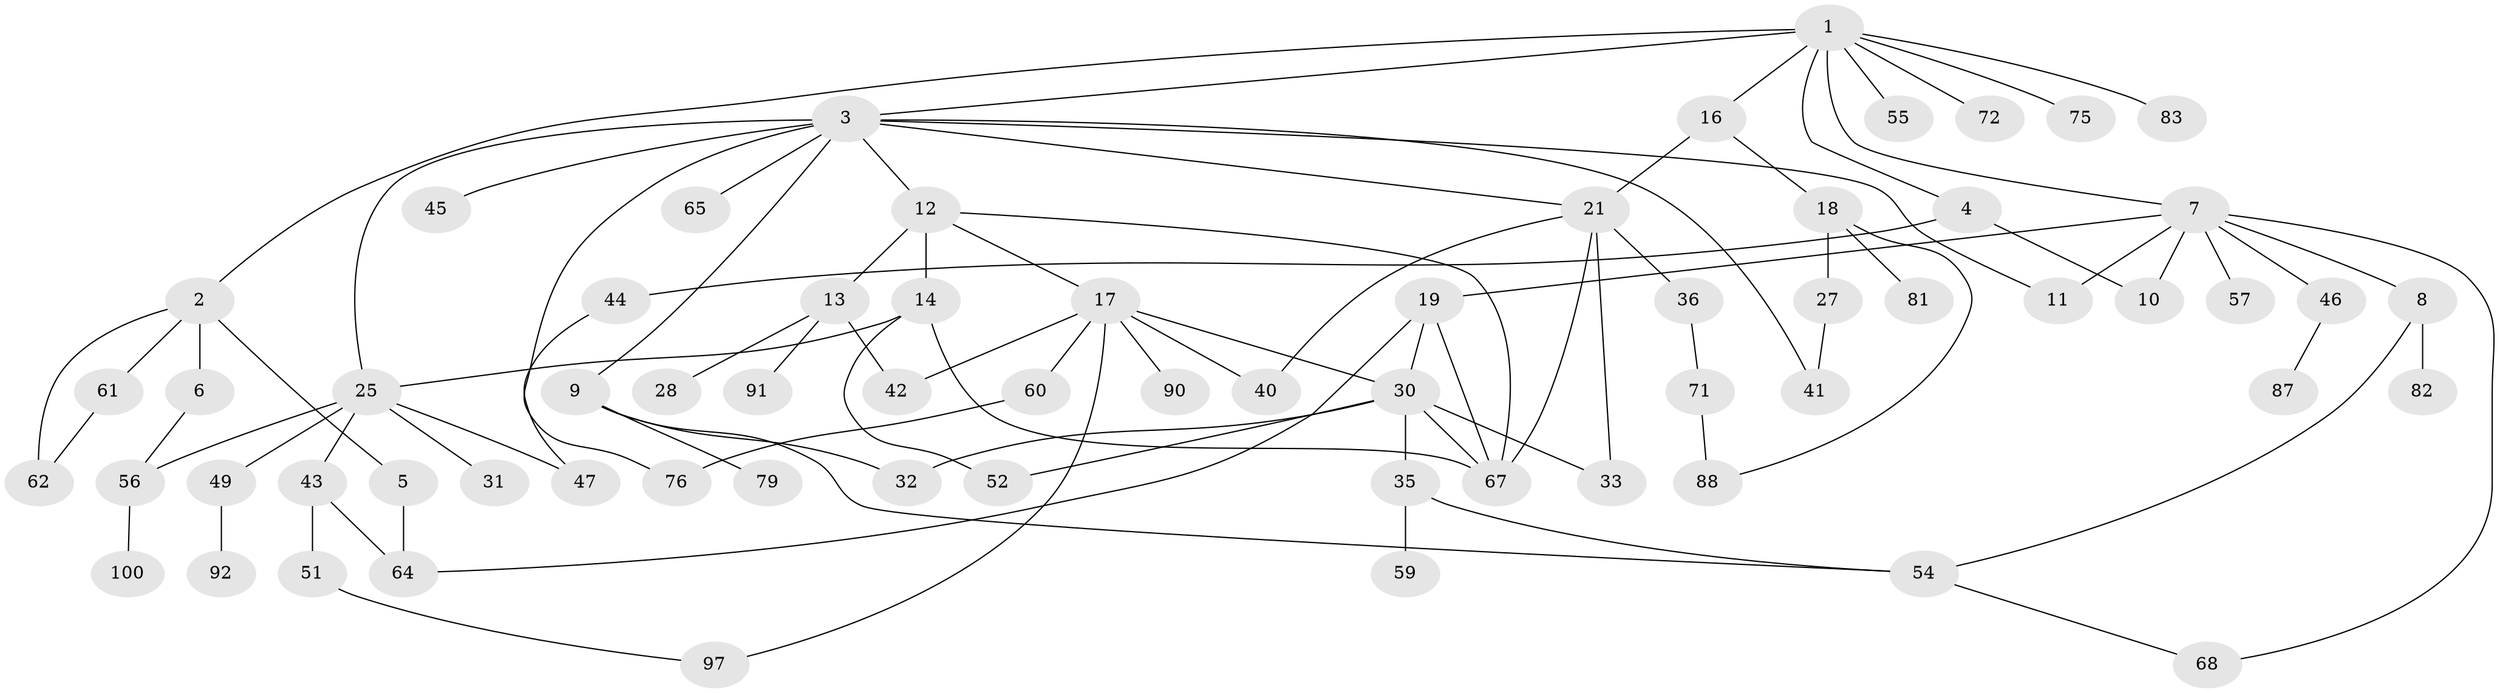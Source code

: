 // original degree distribution, {8: 0.03, 5: 0.05, 3: 0.14, 2: 0.37, 4: 0.11, 6: 0.01, 1: 0.28, 7: 0.01}
// Generated by graph-tools (version 1.1) at 2025/11/02/21/25 10:11:06]
// undirected, 66 vertices, 91 edges
graph export_dot {
graph [start="1"]
  node [color=gray90,style=filled];
  1 [super="+48"];
  2 [super="+26"];
  3 [super="+24"];
  4 [super="+20"];
  5;
  6;
  7 [super="+34"];
  8 [super="+38"];
  9 [super="+73"];
  10;
  11 [super="+23"];
  12 [super="+22"];
  13 [super="+66"];
  14 [super="+15"];
  16 [super="+84"];
  17 [super="+29"];
  18 [super="+98"];
  19 [super="+53"];
  21 [super="+99"];
  25 [super="+37"];
  27 [super="+50"];
  28;
  30 [super="+63"];
  31;
  32;
  33;
  35 [super="+39"];
  36 [super="+58"];
  40 [super="+89"];
  41;
  42 [super="+74"];
  43;
  44 [super="+70"];
  45;
  46 [super="+80"];
  47;
  49 [super="+69"];
  51;
  52;
  54 [super="+86"];
  55;
  56 [super="+95"];
  57;
  59;
  60;
  61 [super="+85"];
  62;
  64 [super="+78"];
  65;
  67;
  68;
  71 [super="+77"];
  72;
  75;
  76 [super="+96"];
  79;
  81;
  82;
  83;
  87 [super="+94"];
  88;
  90 [super="+93"];
  91;
  92;
  97;
  100;
  1 -- 2;
  1 -- 3;
  1 -- 4;
  1 -- 7;
  1 -- 16;
  1 -- 75;
  1 -- 83;
  1 -- 72;
  1 -- 55;
  2 -- 5;
  2 -- 6;
  2 -- 62;
  2 -- 61;
  3 -- 9;
  3 -- 12;
  3 -- 41;
  3 -- 45;
  3 -- 65;
  3 -- 11;
  3 -- 25;
  3 -- 76;
  3 -- 21;
  4 -- 10;
  4 -- 44;
  5 -- 64;
  6 -- 56;
  7 -- 8;
  7 -- 11;
  7 -- 19;
  7 -- 46;
  7 -- 57;
  7 -- 68;
  7 -- 10;
  8 -- 82;
  8 -- 54;
  9 -- 32;
  9 -- 54;
  9 -- 79;
  12 -- 13;
  12 -- 14;
  12 -- 17;
  12 -- 67;
  13 -- 28;
  13 -- 42;
  13 -- 91;
  14 -- 25;
  14 -- 67;
  14 -- 52;
  16 -- 18;
  16 -- 21;
  17 -- 30;
  17 -- 60;
  17 -- 90;
  17 -- 42;
  17 -- 40;
  17 -- 97;
  18 -- 27;
  18 -- 81;
  18 -- 88;
  19 -- 67;
  19 -- 64;
  19 -- 30;
  21 -- 36;
  21 -- 40;
  21 -- 33;
  21 -- 67;
  25 -- 31;
  25 -- 43;
  25 -- 47;
  25 -- 49;
  25 -- 56;
  27 -- 41;
  30 -- 33;
  30 -- 35;
  30 -- 32;
  30 -- 67;
  30 -- 52;
  35 -- 59;
  35 -- 54;
  36 -- 71;
  43 -- 51;
  43 -- 64;
  44 -- 47;
  46 -- 87;
  49 -- 92;
  51 -- 97;
  54 -- 68;
  56 -- 100;
  60 -- 76;
  61 -- 62;
  71 -- 88;
}
